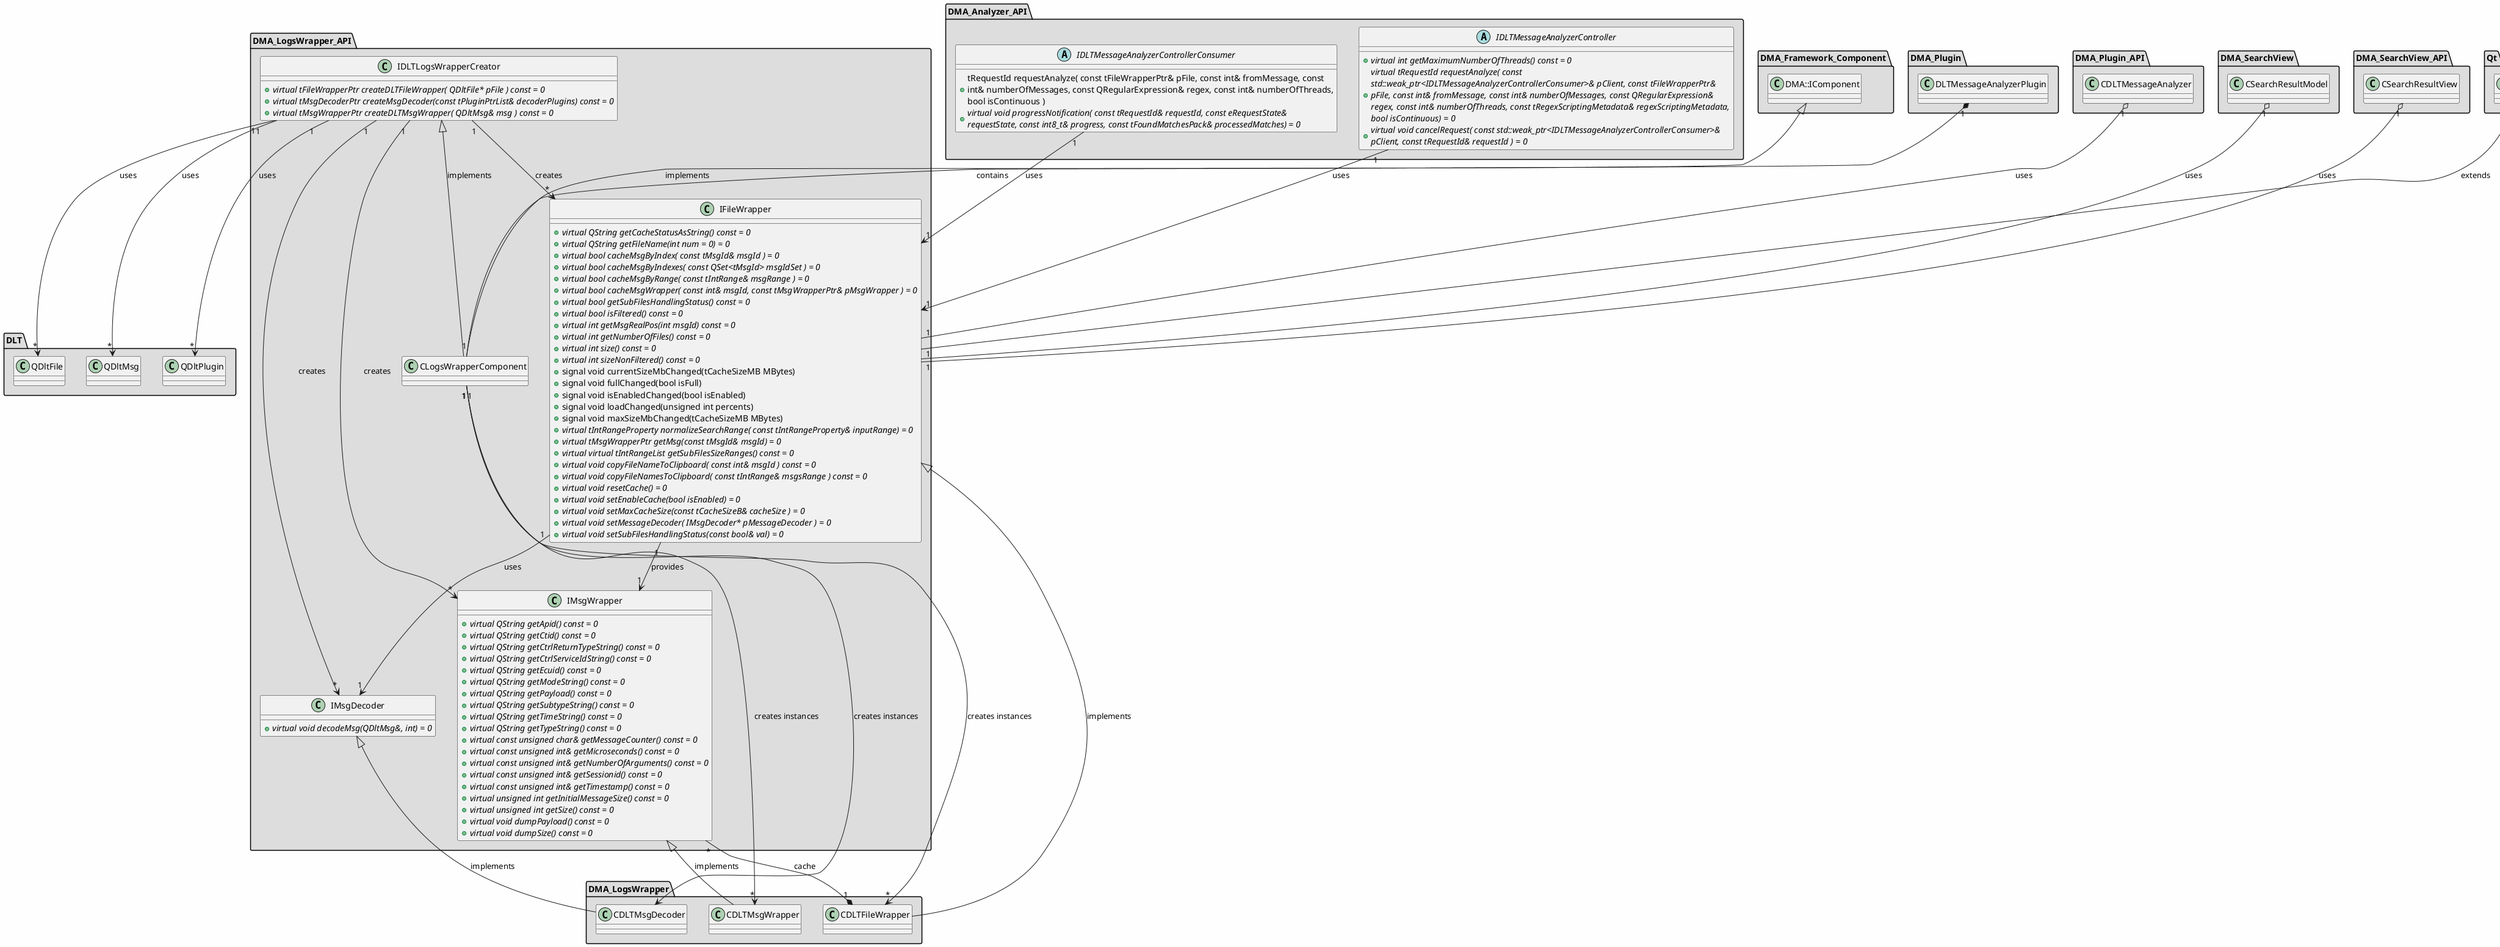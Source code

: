 
@startuml

skinparam backgroundColor #FEFEFE
skinparam wrapWidth 600
package "DLT" #DDDDDD
{

class "QDltFile"
{
}

class "QDltMsg"
{
}

class "QDltPlugin"
{
}

}

package "DMA_Analyzer_API" #DDDDDD
{

abstract class "IDLTMessageAnalyzerController"
{
    + {abstract} virtual int getMaximumNumberOfThreads() const = 0
    + {abstract} virtual tRequestId requestAnalyze( const std::weak_ptr<IDLTMessageAnalyzerControllerConsumer>& pClient, const tFileWrapperPtr& pFile, const int& fromMessage, const int& numberOfMessages, const QRegularExpression& regex, const int& numberOfThreads, const tRegexScriptingMetadata& regexScriptingMetadata, bool isContinuous) = 0
    + {abstract} virtual void cancelRequest( const std::weak_ptr<IDLTMessageAnalyzerControllerConsumer>& pClient, const tRequestId& requestId ) = 0
}

abstract class "IDLTMessageAnalyzerControllerConsumer"
{
    + tRequestId requestAnalyze( const tFileWrapperPtr& pFile, const int& fromMessage, const int& numberOfMessages, const QRegularExpression& regex, const int& numberOfThreads, bool isContinuous )
    + {abstract} virtual void progressNotification( const tRequestId& requestId, const eRequestState& requestState, const int8_t& progress, const tFoundMatchesPack& processedMatches) = 0
}

}

package "DMA_Framework_Component" #DDDDDD
{

class "DMA::IComponent"
{
}

}

package "DMA_LogsWrapper" #DDDDDD
{

class "CDLTFileWrapper"
{
}

class "CDLTMsgDecoder"
{
}

class "CDLTMsgWrapper"
{
}

}

package "DMA_LogsWrapper_API" #DDDDDD
{

class "CLogsWrapperComponent"
{
}

class "IDLTLogsWrapperCreator"
{
    + {abstract} virtual tFileWrapperPtr createDLTFileWrapper( QDltFile* pFile ) const = 0
    + {abstract} virtual tMsgDecoderPtr createMsgDecoder(const tPluginPtrList& decoderPlugins) const = 0
    + {abstract} virtual tMsgWrapperPtr createDLTMsgWrapper( QDltMsg& msg ) const = 0
}

class "IFileWrapper"
{
    + {abstract} virtual QString getCacheStatusAsString() const = 0
    + {abstract} virtual QString getFileName(int num = 0) = 0
    + {abstract} virtual bool cacheMsgByIndex( const tMsgId& msgId ) = 0
    + {abstract} virtual bool cacheMsgByIndexes( const QSet<tMsgId> msgIdSet ) = 0
    + {abstract} virtual bool cacheMsgByRange( const tIntRange& msgRange ) = 0
    + {abstract} virtual bool cacheMsgWrapper( const int& msgId, const tMsgWrapperPtr& pMsgWrapper ) = 0
    + {abstract} virtual bool getSubFilesHandlingStatus() const = 0
    + {abstract} virtual bool isFiltered() const = 0
    + {abstract} virtual int getMsgRealPos(int msgId) const = 0
    + {abstract} virtual int getNumberOfFiles() const = 0
    + {abstract} virtual int size() const = 0
    + {abstract} virtual int sizeNonFiltered() const = 0
    + signal void currentSizeMbChanged(tCacheSizeMB MBytes)
    + signal void fullChanged(bool isFull)
    + signal void isEnabledChanged(bool isEnabled)
    + signal void loadChanged(unsigned int percents)
    + signal void maxSizeMbChanged(tCacheSizeMB MBytes)
    + {abstract} virtual tIntRangeProperty normalizeSearchRange( const tIntRangeProperty& inputRange) = 0
    + {abstract} virtual tMsgWrapperPtr getMsg(const tMsgId& msgId) = 0
    + {abstract} virtual virtual tIntRangeList getSubFilesSizeRanges() const = 0
    + {abstract} virtual void copyFileNameToClipboard( const int& msgId ) const = 0
    + {abstract} virtual void copyFileNamesToClipboard( const tIntRange& msgsRange ) const = 0
    + {abstract} virtual void resetCache() = 0
    + {abstract} virtual void setEnableCache(bool isEnabled) = 0
    + {abstract} virtual void setMaxCacheSize(const tCacheSizeB& cacheSize ) = 0
    + {abstract} virtual void setMessageDecoder( IMsgDecoder* pMessageDecoder ) = 0
    + {abstract} virtual void setSubFilesHandlingStatus(const bool& val) = 0
}

class "IMsgDecoder"
{
    + {abstract} virtual void decodeMsg(QDltMsg&, int) = 0
}

class "IMsgWrapper"
{
    + {abstract} virtual QString getApid() const = 0
    + {abstract} virtual QString getCtid() const = 0
    + {abstract} virtual QString getCtrlReturnTypeString() const = 0
    + {abstract} virtual QString getCtrlServiceIdString() const = 0
    + {abstract} virtual QString getEcuid() const = 0
    + {abstract} virtual QString getModeString() const = 0
    + {abstract} virtual QString getPayload() const = 0
    + {abstract} virtual QString getSubtypeString() const = 0
    + {abstract} virtual QString getTimeString() const = 0
    + {abstract} virtual QString getTypeString() const = 0
    + {abstract} virtual const unsigned char& getMessageCounter() const = 0
    + {abstract} virtual const unsigned int& getMicroseconds() const = 0
    + {abstract} virtual const unsigned int& getNumberOfArguments() const = 0
    + {abstract} virtual const unsigned int& getSessionid() const = 0
    + {abstract} virtual const unsigned int& getTimestamp() const = 0
    + {abstract} virtual unsigned int getInitialMessageSize() const = 0
    + {abstract} virtual unsigned int getSize() const = 0
    + {abstract} virtual void dumpPayload() const = 0
    + {abstract} virtual void dumpSize() const = 0
}

}

package "DMA_Plugin" #DDDDDD
{

class "DLTMessageAnalyzerPlugin"
{
}

}

package "DMA_Plugin_API" #DDDDDD
{

class "CDLTMessageAnalyzer"
{
}

}

package "DMA_SearchView" #DDDDDD
{

class "CSearchResultModel"
{
}

}

package "DMA_SearchView_API" #DDDDDD
{

class "CSearchResultView"
{
}

}

package "Qt" #DDDDDD
{

class "QObject"
{
}

}

'====================Inheritance section====================
IFileWrapper <|-- CDLTFileWrapper : implements
IMsgDecoder <|-- CDLTMsgDecoder : implements
IMsgWrapper <|-- CDLTMsgWrapper : implements
DMA::IComponent <|-- CLogsWrapperComponent : implements
IDLTLogsWrapperCreator <|-- CLogsWrapperComponent : implements
QObject <|-- IFileWrapper : extends

'====================Dependencies section====================
IDLTMessageAnalyzerController "1" --> "1" IFileWrapper : uses
IDLTMessageAnalyzerControllerConsumer "1" --> "1" IFileWrapper : uses
CDLTFileWrapper "1" *-- "*" IMsgWrapper : cache
CLogsWrapperComponent "1" --> "*" CDLTFileWrapper : creates instances
CLogsWrapperComponent "1" --> "*" CDLTMsgDecoder : creates instances
CLogsWrapperComponent "1" --> "*" CDLTMsgWrapper : creates instances
IDLTLogsWrapperCreator "1" --> "*" IFileWrapper : creates
IDLTLogsWrapperCreator "1" --> "*" IMsgDecoder : creates
IDLTLogsWrapperCreator "1" --> "*" IMsgWrapper : creates
IDLTLogsWrapperCreator "1" --> "*" QDltFile : uses
IDLTLogsWrapperCreator "1" --> "*" QDltMsg : uses
IDLTLogsWrapperCreator "1" --> "*" QDltPlugin : uses
IFileWrapper "1" --> "1" IMsgDecoder : uses
IFileWrapper "1" --> "1" IMsgWrapper : provides
DLTMessageAnalyzerPlugin "1" *-- "1" CLogsWrapperComponent : contains
CDLTMessageAnalyzer "1" o-- "1" IFileWrapper : uses
CSearchResultModel "1" o-- "1" IFileWrapper : uses
CSearchResultView "1" o-- "1" IFileWrapper : uses

@enduml